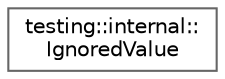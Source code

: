 digraph "Graphical Class Hierarchy"
{
 // LATEX_PDF_SIZE
  bgcolor="transparent";
  edge [fontname=Helvetica,fontsize=10,labelfontname=Helvetica,labelfontsize=10];
  node [fontname=Helvetica,fontsize=10,shape=box,height=0.2,width=0.4];
  rankdir="LR";
  Node0 [id="Node000000",label="testing::internal::\lIgnoredValue",height=0.2,width=0.4,color="grey40", fillcolor="white", style="filled",URL="$classtesting_1_1internal_1_1_ignored_value.html",tooltip=" "];
}
